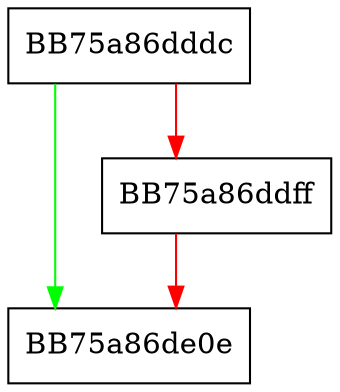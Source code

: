 digraph BmEvaluator {
  node [shape="box"];
  graph [splines=ortho];
  BB75a86dddc -> BB75a86de0e [color="green"];
  BB75a86dddc -> BB75a86ddff [color="red"];
  BB75a86ddff -> BB75a86de0e [color="red"];
}